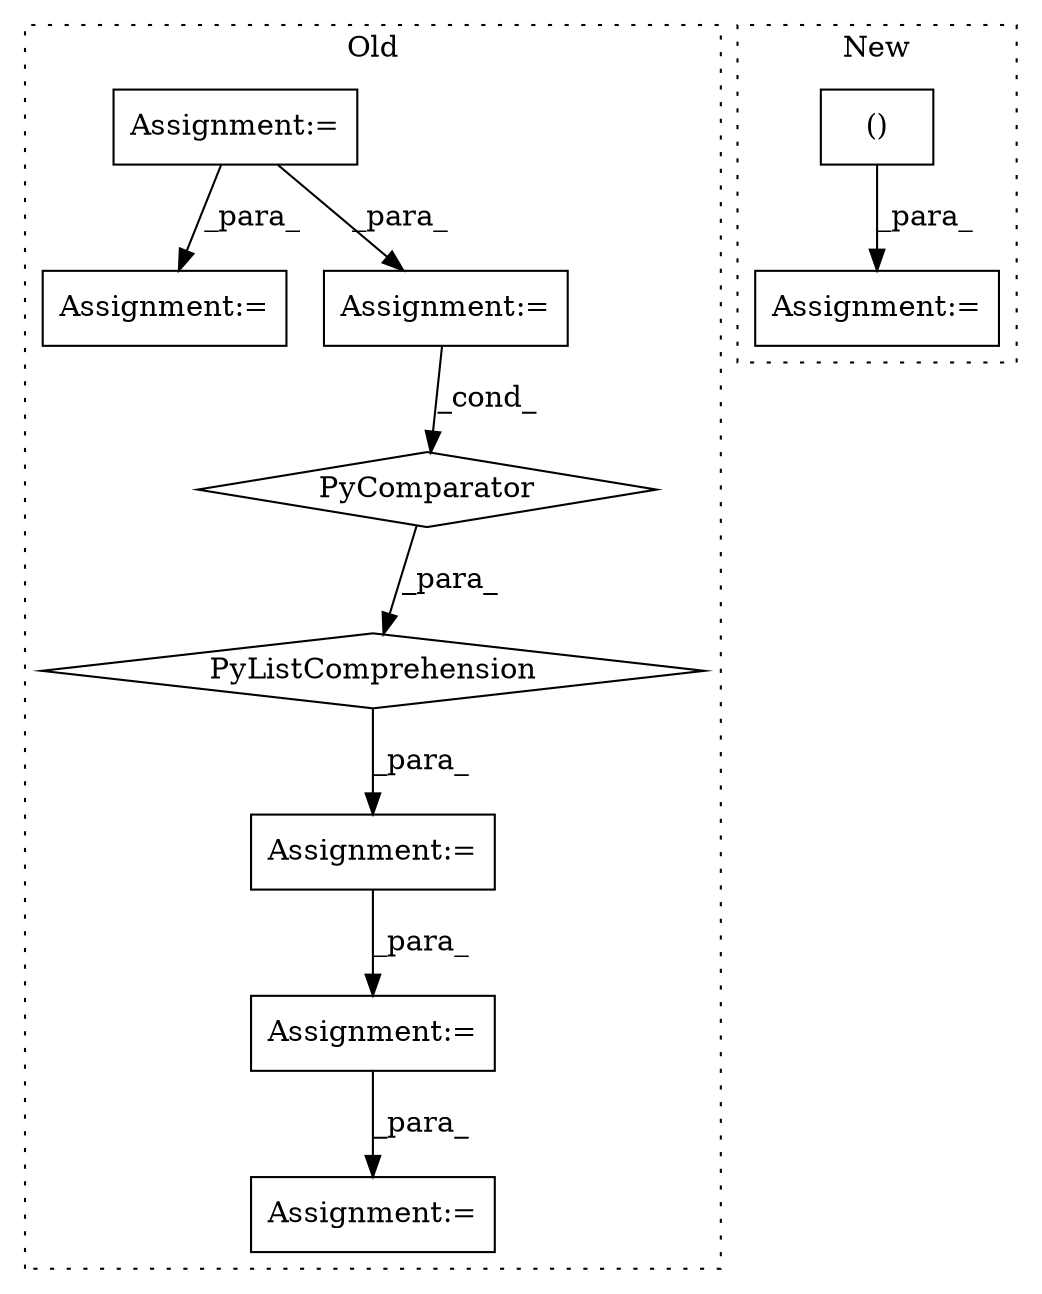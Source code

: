 digraph G {
subgraph cluster0 {
1 [label="PyListComprehension" a="109" s="2945" l="137" shape="diamond"];
3 [label="PyComparator" a="113" s="3053" l="21" shape="diamond"];
4 [label="Assignment:=" a="7" s="2671" l="1" shape="box"];
5 [label="Assignment:=" a="7" s="3157" l="1" shape="box"];
7 [label="Assignment:=" a="7" s="3088" l="1" shape="box"];
8 [label="Assignment:=" a="7" s="2776" l="2" shape="box"];
9 [label="Assignment:=" a="7" s="3053" l="21" shape="box"];
10 [label="Assignment:=" a="7" s="3121" l="1" shape="box"];
label = "Old";
style="dotted";
}
subgraph cluster1 {
2 [label="()" a="106" s="2185" l="109" shape="box"];
6 [label="Assignment:=" a="7" s="2178" l="7" shape="box"];
label = "New";
style="dotted";
}
1 -> 7 [label="_para_"];
2 -> 6 [label="_para_"];
3 -> 1 [label="_para_"];
4 -> 9 [label="_para_"];
4 -> 8 [label="_para_"];
7 -> 10 [label="_para_"];
9 -> 3 [label="_cond_"];
10 -> 5 [label="_para_"];
}